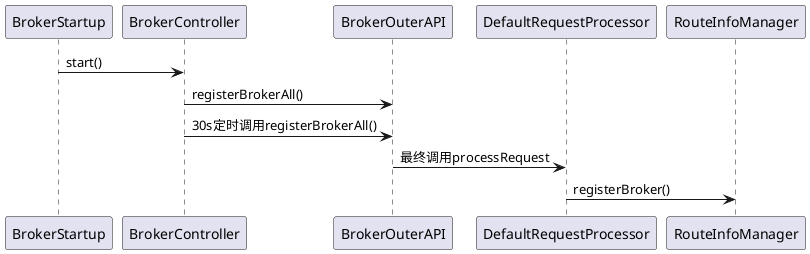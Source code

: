 @startuml
'https://plantuml.com/sequence-diagram

participant  BrokerStartup as startup
participant BrokerController as controller
participant BrokerOuterAPI as outerApi
participant DefaultRequestProcessor as processor
participant RouteInfoManager as routeManager

startup -> controller : start()
controller -> outerApi : registerBrokerAll()
controller -> outerApi: 30s定时调用registerBrokerAll()
outerApi -> processor : 最终调用processRequest
processor -> routeManager : registerBroker()


@enduml